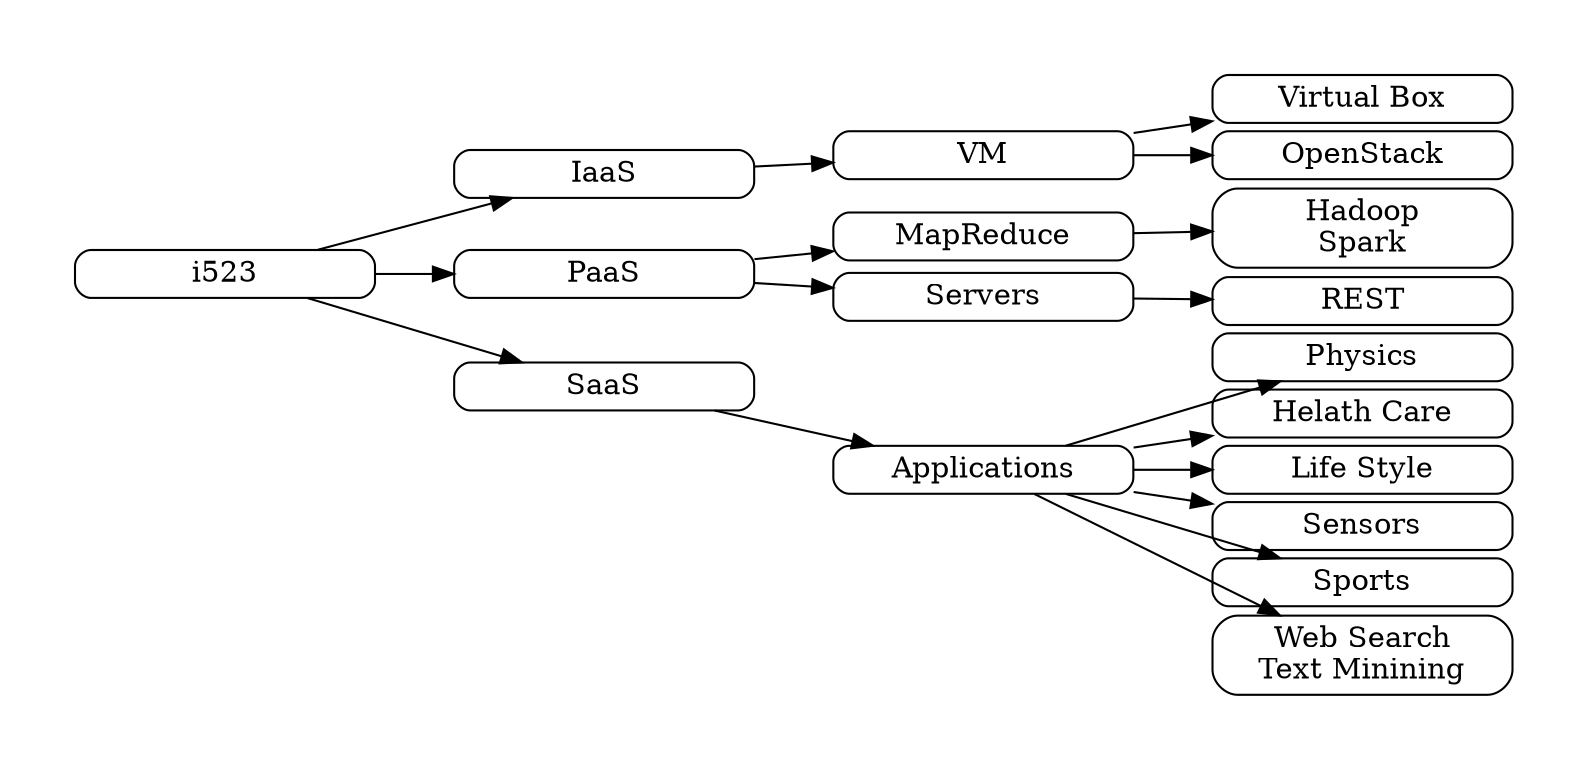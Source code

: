 digraph G {
ratio="fill";
 margin=0;
rankdir=LR;
 graph [pad="0.5", ranksep="0.525", nodesep="0.05"];
splines=line;
node [shape=box, style=rounded, shadow_offset=7, shadow_blur=5,width=2,height=0.05];

i523 -> "IaaS";
        "IaaS" -> VM;
                  VM -> "Virtual Box";
                  VM -> "OpenStack";
i523 -> PaaS;
        PaaS -> MapReduce;
                MapReduce -> "Hadoop\nSpark";
        PaaS ->        Servers;
                Servers -> REST;
i523 -> SaaS;
        SaaS -> Applications;
                Applications -> Physics;
                Applications -> "Helath Care";
                Applications -> "Life Style";
                Applications -> Sensors;
                Applications -> Sports;
                Applications -> "Web Search\nText Minining"

}